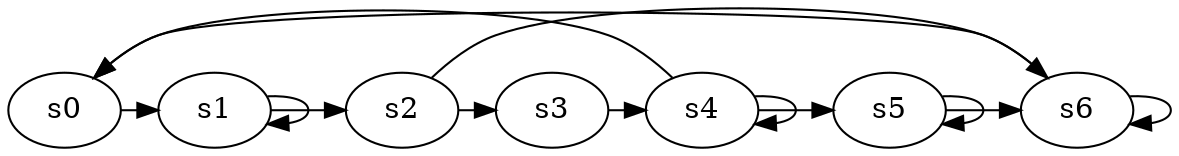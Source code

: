 digraph game_0581_cycle_7 {
    s0 [name="s0", player=0];
    s1 [name="s1", player=0];
    s2 [name="s2", player=0, target=1];
    s3 [name="s3", player=1];
    s4 [name="s4", player=0];
    s5 [name="s5", player=1];
    s6 [name="s6", player=1];

    s0 -> s1 [constraint="!(time % 3 == 0)"];
    s1 -> s2 [constraint="time % 2 == 0 && !(time % 3 == 0)"];
    s2 -> s3 [constraint="time == 16 || time == 21"];
    s3 -> s4 [constraint="time == 5 || time == 7 || time == 8 || time == 19"];
    s4 -> s5 [constraint="time == 5 || time == 7 || time == 9 || time == 14 || time == 24"];
    s5 -> s6 [constraint="time == 1 || time == 4 || time == 7 || time == 12 || time == 13 || time == 14"];
    s6 -> s0 [constraint="time % 5 == 1"];
    s1 -> s1 [constraint="time % 2 == 0"];
    s2 -> s6 [constraint="time == 6 || time == 10"];
    s4 -> s4 [constraint="time % 4 == 0"];
    s4 -> s0 [constraint="time == 9 || time == 14"];
    s5 -> s5 [constraint="time % 3 == 0"];
    s6 -> s6 [constraint="time % 2 == 0"];
}
